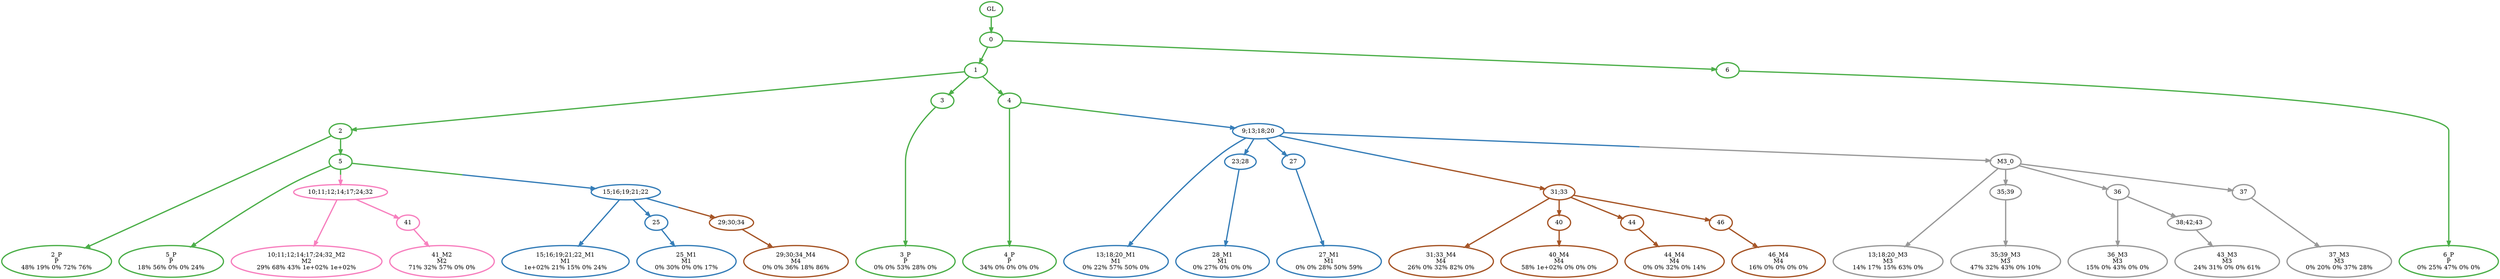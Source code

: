 digraph T {
	{
		rank=same
		42 [penwidth=3,colorscheme=set19,color=3,label="2_P\nP\n48% 19% 0% 72% 76%"]
		40 [penwidth=3,colorscheme=set19,color=3,label="5_P\nP\n18% 56% 0% 0% 24%"]
		38 [penwidth=3,colorscheme=set19,color=3,label="3_P\nP\n0% 0% 53% 28% 0%"]
		36 [penwidth=3,colorscheme=set19,color=3,label="4_P\nP\n34% 0% 0% 0% 0%"]
		34 [penwidth=3,colorscheme=set19,color=3,label="6_P\nP\n0% 25% 47% 0% 0%"]
		33 [penwidth=3,colorscheme=set19,color=2,label="15;16;19;21;22_M1\nM1\n1e+02% 21% 15% 0% 24%"]
		31 [penwidth=3,colorscheme=set19,color=2,label="25_M1\nM1\n0% 30% 0% 0% 17%"]
		30 [penwidth=3,colorscheme=set19,color=2,label="13;18;20_M1\nM1\n0% 22% 57% 50% 0%"]
		28 [penwidth=3,colorscheme=set19,color=2,label="28_M1\nM1\n0% 27% 0% 0% 0%"]
		26 [penwidth=3,colorscheme=set19,color=2,label="27_M1\nM1\n0% 0% 28% 50% 59%"]
		25 [penwidth=3,colorscheme=set19,color=8,label="10;11;12;14;17;24;32_M2\nM2\n29% 68% 43% 1e+02% 1e+02%"]
		23 [penwidth=3,colorscheme=set19,color=8,label="41_M2\nM2\n71% 32% 57% 0% 0%"]
		22 [penwidth=3,colorscheme=set19,color=9,label="13;18;20_M3\nM3\n14% 17% 15% 63% 0%"]
		20 [penwidth=3,colorscheme=set19,color=9,label="35;39_M3\nM3\n47% 32% 43% 0% 10%"]
		18 [penwidth=3,colorscheme=set19,color=9,label="36_M3\nM3\n15% 0% 43% 0% 0%"]
		16 [penwidth=3,colorscheme=set19,color=9,label="43_M3\nM3\n24% 31% 0% 0% 61%"]
		14 [penwidth=3,colorscheme=set19,color=9,label="37_M3\nM3\n0% 20% 0% 37% 28%"]
		13 [penwidth=3,colorscheme=set19,color=7,label="29;30;34_M4\nM4\n0% 0% 36% 18% 86%"]
		12 [penwidth=3,colorscheme=set19,color=7,label="31;33_M4\nM4\n26% 0% 32% 82% 0%"]
		10 [penwidth=3,colorscheme=set19,color=7,label="40_M4\nM4\n58% 1e+02% 0% 0% 0%"]
		8 [penwidth=3,colorscheme=set19,color=7,label="44_M4\nM4\n0% 0% 32% 0% 14%"]
		6 [penwidth=3,colorscheme=set19,color=7,label="46_M4\nM4\n16% 0% 0% 0% 0%"]
	}
	46 [penwidth=3,colorscheme=set19,color=3,label="GL"]
	45 [penwidth=3,colorscheme=set19,color=3,label="0"]
	44 [penwidth=3,colorscheme=set19,color=3,label="1"]
	43 [penwidth=3,colorscheme=set19,color=3,label="2"]
	41 [penwidth=3,colorscheme=set19,color=3,label="5"]
	39 [penwidth=3,colorscheme=set19,color=3,label="3"]
	37 [penwidth=3,colorscheme=set19,color=3,label="4"]
	35 [penwidth=3,colorscheme=set19,color=3,label="6"]
	32 [penwidth=3,colorscheme=set19,color=2,label="25"]
	29 [penwidth=3,colorscheme=set19,color=2,label="23;28"]
	27 [penwidth=3,colorscheme=set19,color=2,label="27"]
	24 [penwidth=3,colorscheme=set19,color=8,label="41"]
	21 [penwidth=3,colorscheme=set19,color=9,label="35;39"]
	19 [penwidth=3,colorscheme=set19,color=9,label="36"]
	17 [penwidth=3,colorscheme=set19,color=9,label="38;42;43"]
	15 [penwidth=3,colorscheme=set19,color=9,label="37"]
	11 [penwidth=3,colorscheme=set19,color=7,label="40"]
	9 [penwidth=3,colorscheme=set19,color=7,label="44"]
	7 [penwidth=3,colorscheme=set19,color=7,label="46"]
	5 [penwidth=3,colorscheme=set19,color=7,label="29;30;34"]
	4 [penwidth=3,colorscheme=set19,color=7,label="31;33"]
	3 [penwidth=3,colorscheme=set19,color=9,label="M3_0"]
	2 [penwidth=3,colorscheme=set19,color=8,label="10;11;12;14;17;24;32"]
	1 [penwidth=3,colorscheme=set19,color=2,label="9;13;18;20"]
	0 [penwidth=3,colorscheme=set19,color=2,label="15;16;19;21;22"]
	46 -> 45 [penwidth=3,colorscheme=set19,color=3]
	45 -> 44 [penwidth=3,colorscheme=set19,color=3]
	45 -> 35 [penwidth=3,colorscheme=set19,color=3]
	44 -> 43 [penwidth=3,colorscheme=set19,color=3]
	44 -> 39 [penwidth=3,colorscheme=set19,color=3]
	44 -> 37 [penwidth=3,colorscheme=set19,color=3]
	43 -> 42 [penwidth=3,colorscheme=set19,color=3]
	43 -> 41 [penwidth=3,colorscheme=set19,color=3]
	41 -> 40 [penwidth=3,colorscheme=set19,color=3]
	41 -> 2 [penwidth=3,colorscheme=set19,color="3;0.5:8"]
	41 -> 0 [penwidth=3,colorscheme=set19,color="3;0.5:2"]
	39 -> 38 [penwidth=3,colorscheme=set19,color=3]
	37 -> 36 [penwidth=3,colorscheme=set19,color=3]
	37 -> 1 [penwidth=3,colorscheme=set19,color="3;0.5:2"]
	35 -> 34 [penwidth=3,colorscheme=set19,color=3]
	32 -> 31 [penwidth=3,colorscheme=set19,color=2]
	29 -> 28 [penwidth=3,colorscheme=set19,color=2]
	27 -> 26 [penwidth=3,colorscheme=set19,color=2]
	24 -> 23 [penwidth=3,colorscheme=set19,color=8]
	21 -> 20 [penwidth=3,colorscheme=set19,color=9]
	19 -> 18 [penwidth=3,colorscheme=set19,color=9]
	19 -> 17 [penwidth=3,colorscheme=set19,color=9]
	17 -> 16 [penwidth=3,colorscheme=set19,color=9]
	15 -> 14 [penwidth=3,colorscheme=set19,color=9]
	11 -> 10 [penwidth=3,colorscheme=set19,color=7]
	9 -> 8 [penwidth=3,colorscheme=set19,color=7]
	7 -> 6 [penwidth=3,colorscheme=set19,color=7]
	5 -> 13 [penwidth=3,colorscheme=set19,color=7]
	4 -> 12 [penwidth=3,colorscheme=set19,color=7]
	4 -> 11 [penwidth=3,colorscheme=set19,color=7]
	4 -> 9 [penwidth=3,colorscheme=set19,color=7]
	4 -> 7 [penwidth=3,colorscheme=set19,color=7]
	3 -> 22 [penwidth=3,colorscheme=set19,color=9]
	3 -> 21 [penwidth=3,colorscheme=set19,color=9]
	3 -> 19 [penwidth=3,colorscheme=set19,color=9]
	3 -> 15 [penwidth=3,colorscheme=set19,color=9]
	2 -> 25 [penwidth=3,colorscheme=set19,color=8]
	2 -> 24 [penwidth=3,colorscheme=set19,color=8]
	1 -> 30 [penwidth=3,colorscheme=set19,color=2]
	1 -> 29 [penwidth=3,colorscheme=set19,color=2]
	1 -> 27 [penwidth=3,colorscheme=set19,color=2]
	1 -> 3 [penwidth=3,colorscheme=set19,color="2;0.5:9"]
	1 -> 4 [penwidth=3,colorscheme=set19,color="2;0.5:7"]
	0 -> 33 [penwidth=3,colorscheme=set19,color=2]
	0 -> 32 [penwidth=3,colorscheme=set19,color=2]
	0 -> 5 [penwidth=3,colorscheme=set19,color="2;0.5:7"]
}
